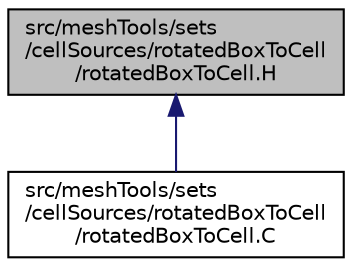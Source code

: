 digraph "src/meshTools/sets/cellSources/rotatedBoxToCell/rotatedBoxToCell.H"
{
  bgcolor="transparent";
  edge [fontname="Helvetica",fontsize="10",labelfontname="Helvetica",labelfontsize="10"];
  node [fontname="Helvetica",fontsize="10",shape=record];
  Node1 [label="src/meshTools/sets\l/cellSources/rotatedBoxToCell\l/rotatedBoxToCell.H",height=0.2,width=0.4,color="black", fillcolor="grey75", style="filled", fontcolor="black"];
  Node1 -> Node2 [dir="back",color="midnightblue",fontsize="10",style="solid",fontname="Helvetica"];
  Node2 [label="src/meshTools/sets\l/cellSources/rotatedBoxToCell\l/rotatedBoxToCell.C",height=0.2,width=0.4,color="black",URL="$a07692.html"];
}

